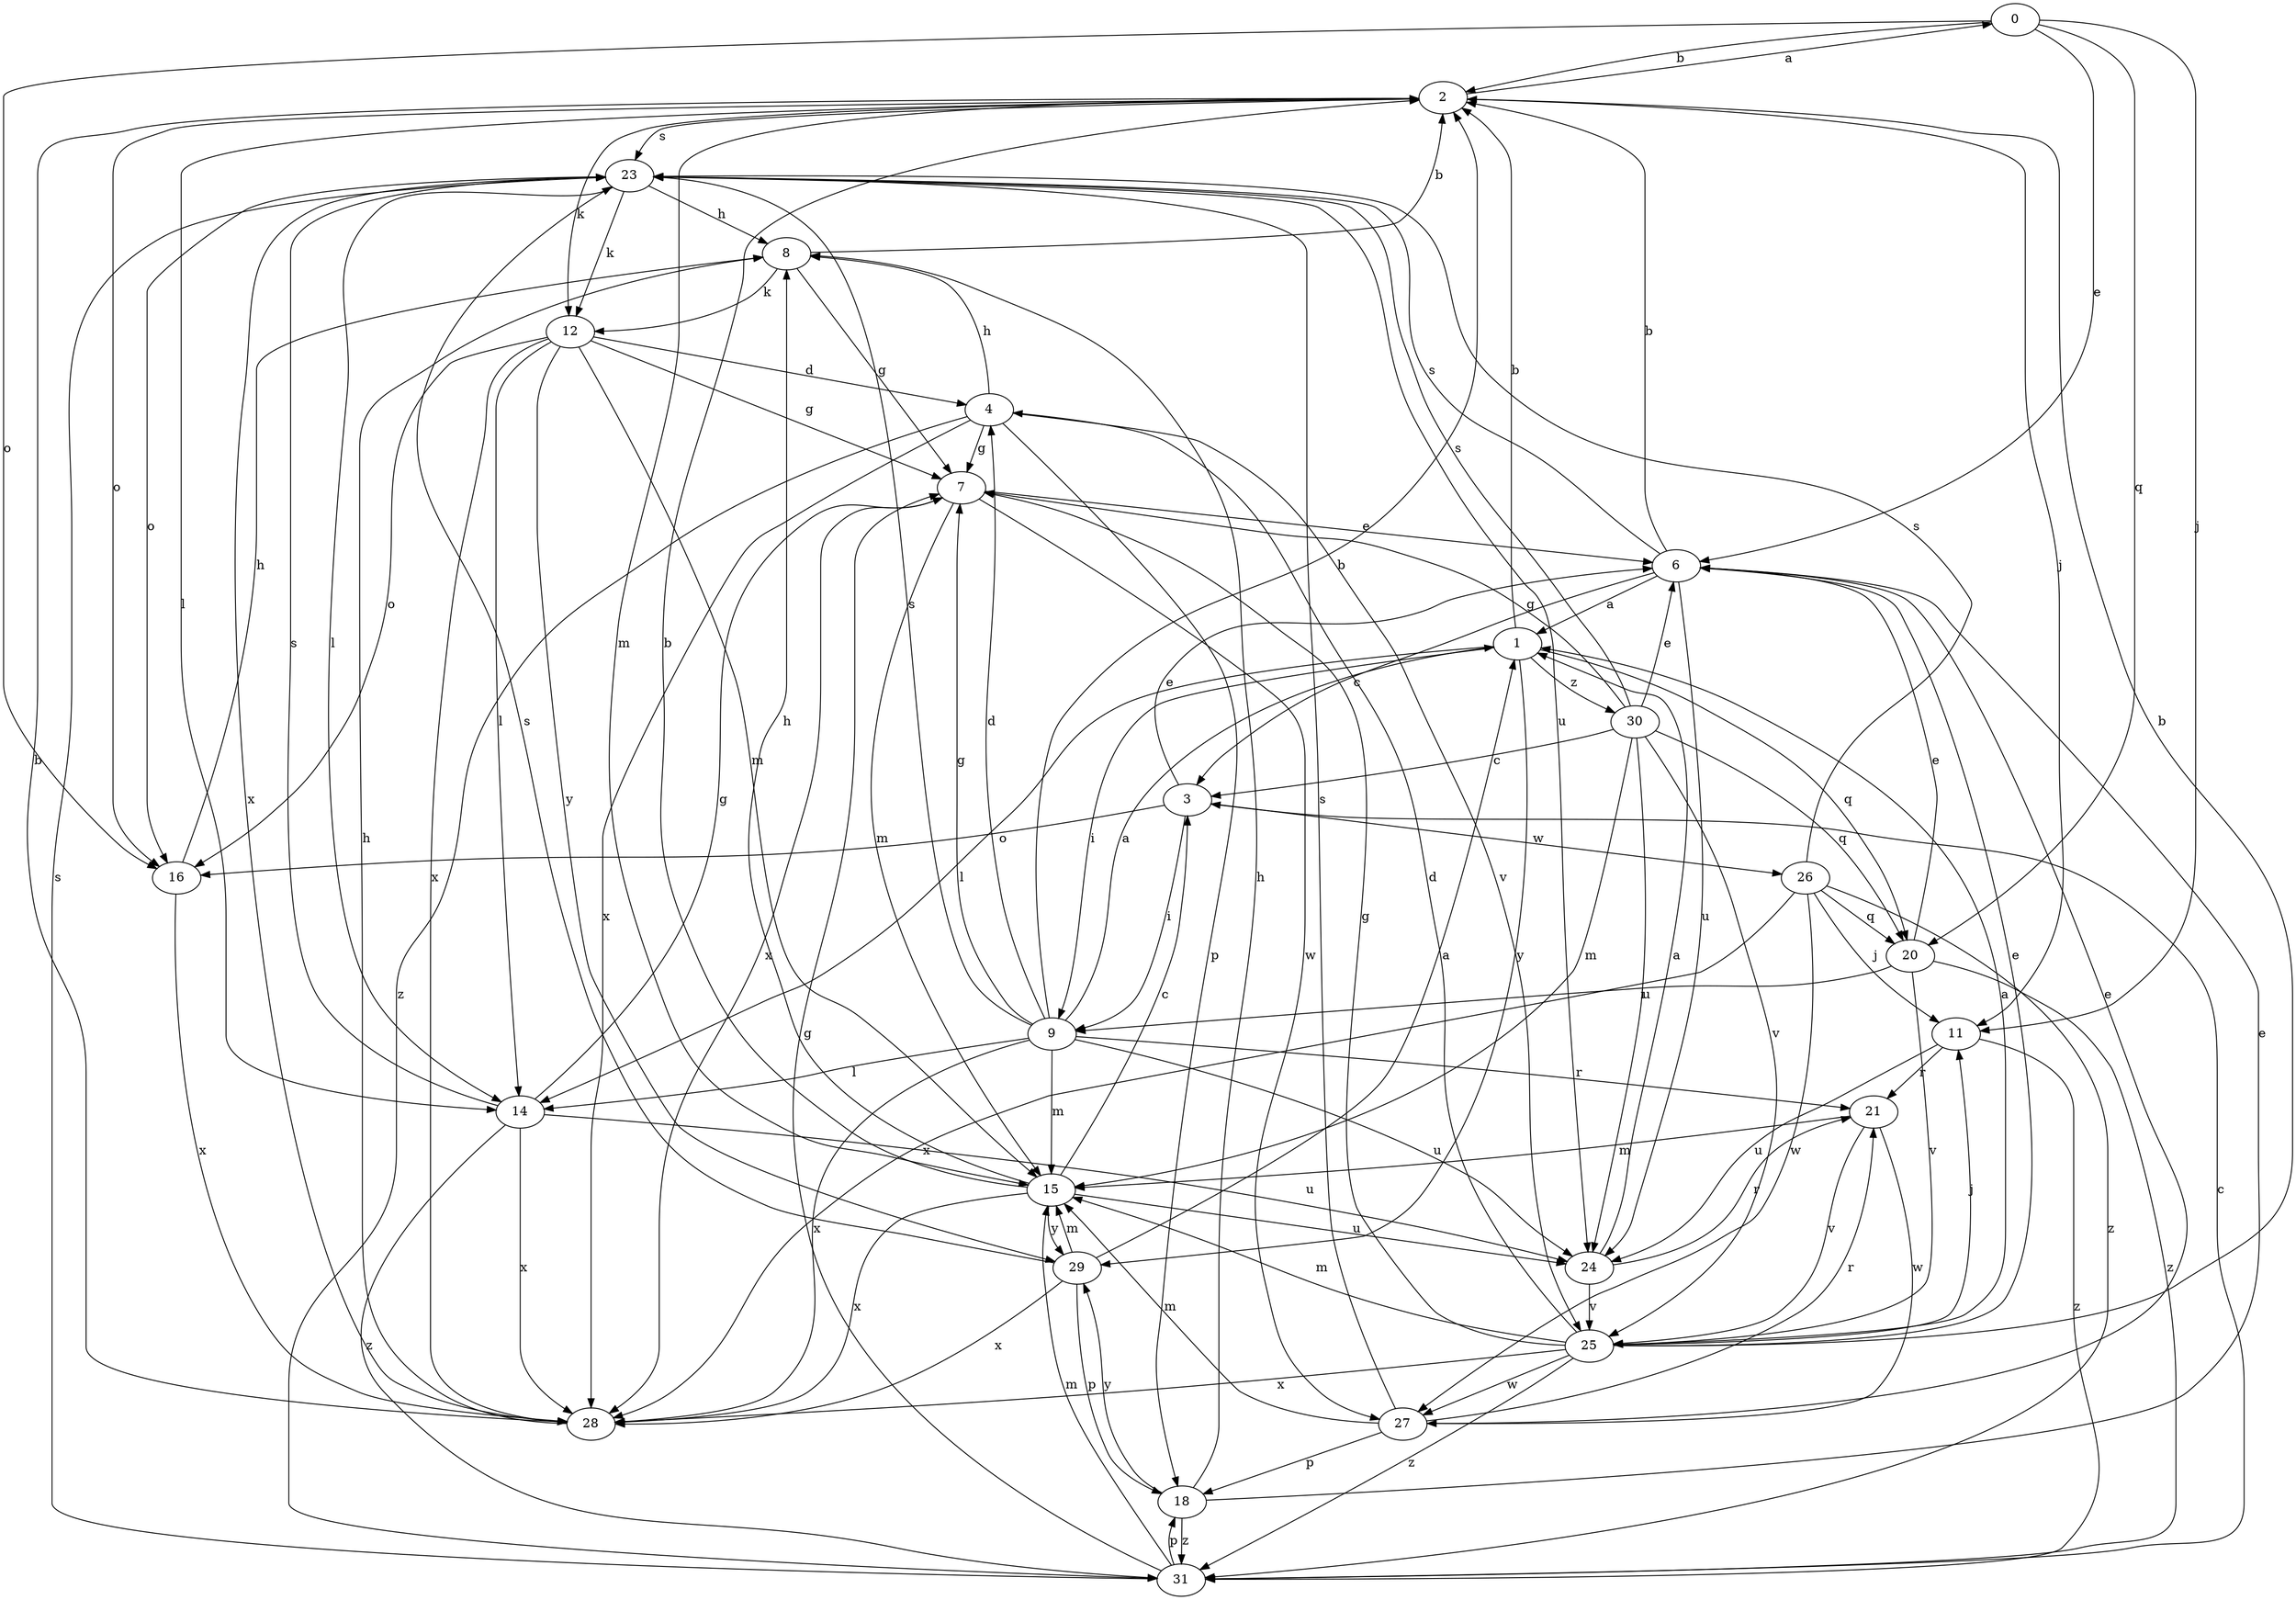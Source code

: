strict digraph  {
0;
1;
2;
3;
4;
6;
7;
8;
9;
11;
12;
14;
15;
16;
18;
20;
21;
23;
24;
25;
26;
27;
28;
29;
30;
31;
0 -> 2  [label=b];
0 -> 6  [label=e];
0 -> 11  [label=j];
0 -> 16  [label=o];
0 -> 20  [label=q];
1 -> 2  [label=b];
1 -> 9  [label=i];
1 -> 14  [label=l];
1 -> 20  [label=q];
1 -> 29  [label=y];
1 -> 30  [label=z];
2 -> 0  [label=a];
2 -> 11  [label=j];
2 -> 12  [label=k];
2 -> 14  [label=l];
2 -> 15  [label=m];
2 -> 16  [label=o];
2 -> 23  [label=s];
3 -> 6  [label=e];
3 -> 9  [label=i];
3 -> 16  [label=o];
3 -> 26  [label=w];
4 -> 7  [label=g];
4 -> 8  [label=h];
4 -> 18  [label=p];
4 -> 25  [label=v];
4 -> 28  [label=x];
4 -> 31  [label=z];
6 -> 1  [label=a];
6 -> 2  [label=b];
6 -> 3  [label=c];
6 -> 23  [label=s];
6 -> 24  [label=u];
7 -> 6  [label=e];
7 -> 15  [label=m];
7 -> 27  [label=w];
7 -> 28  [label=x];
8 -> 2  [label=b];
8 -> 7  [label=g];
8 -> 12  [label=k];
9 -> 1  [label=a];
9 -> 2  [label=b];
9 -> 4  [label=d];
9 -> 7  [label=g];
9 -> 14  [label=l];
9 -> 15  [label=m];
9 -> 21  [label=r];
9 -> 23  [label=s];
9 -> 24  [label=u];
9 -> 28  [label=x];
11 -> 21  [label=r];
11 -> 24  [label=u];
11 -> 31  [label=z];
12 -> 4  [label=d];
12 -> 7  [label=g];
12 -> 14  [label=l];
12 -> 15  [label=m];
12 -> 16  [label=o];
12 -> 28  [label=x];
12 -> 29  [label=y];
14 -> 7  [label=g];
14 -> 23  [label=s];
14 -> 24  [label=u];
14 -> 28  [label=x];
14 -> 31  [label=z];
15 -> 2  [label=b];
15 -> 3  [label=c];
15 -> 8  [label=h];
15 -> 24  [label=u];
15 -> 28  [label=x];
15 -> 29  [label=y];
16 -> 8  [label=h];
16 -> 28  [label=x];
18 -> 6  [label=e];
18 -> 8  [label=h];
18 -> 29  [label=y];
18 -> 31  [label=z];
20 -> 6  [label=e];
20 -> 9  [label=i];
20 -> 25  [label=v];
20 -> 31  [label=z];
21 -> 15  [label=m];
21 -> 25  [label=v];
21 -> 27  [label=w];
23 -> 8  [label=h];
23 -> 12  [label=k];
23 -> 14  [label=l];
23 -> 16  [label=o];
23 -> 24  [label=u];
23 -> 28  [label=x];
24 -> 1  [label=a];
24 -> 21  [label=r];
24 -> 25  [label=v];
25 -> 1  [label=a];
25 -> 2  [label=b];
25 -> 4  [label=d];
25 -> 6  [label=e];
25 -> 7  [label=g];
25 -> 11  [label=j];
25 -> 15  [label=m];
25 -> 27  [label=w];
25 -> 28  [label=x];
25 -> 31  [label=z];
26 -> 11  [label=j];
26 -> 20  [label=q];
26 -> 23  [label=s];
26 -> 27  [label=w];
26 -> 28  [label=x];
26 -> 31  [label=z];
27 -> 6  [label=e];
27 -> 15  [label=m];
27 -> 18  [label=p];
27 -> 21  [label=r];
27 -> 23  [label=s];
28 -> 2  [label=b];
28 -> 8  [label=h];
29 -> 1  [label=a];
29 -> 15  [label=m];
29 -> 18  [label=p];
29 -> 23  [label=s];
29 -> 28  [label=x];
30 -> 3  [label=c];
30 -> 6  [label=e];
30 -> 7  [label=g];
30 -> 15  [label=m];
30 -> 20  [label=q];
30 -> 23  [label=s];
30 -> 24  [label=u];
30 -> 25  [label=v];
31 -> 3  [label=c];
31 -> 7  [label=g];
31 -> 15  [label=m];
31 -> 18  [label=p];
31 -> 23  [label=s];
}
